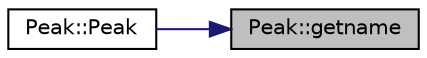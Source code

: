 digraph "Peak::getname"
{
 // LATEX_PDF_SIZE
  edge [fontname="Helvetica",fontsize="10",labelfontname="Helvetica",labelfontsize="10"];
  node [fontname="Helvetica",fontsize="10",shape=record];
  rankdir="RL";
  Node1 [label="Peak::getname",height=0.2,width=0.4,color="black", fillcolor="grey75", style="filled", fontcolor="black",tooltip=" "];
  Node1 -> Node2 [dir="back",color="midnightblue",fontsize="10",style="solid",fontname="Helvetica"];
  Node2 [label="Peak::Peak",height=0.2,width=0.4,color="black", fillcolor="white", style="filled",URL="$class_peak.html#a0c4f3b8203933364c3cf4e6d9ce430c6",tooltip=" "];
}
